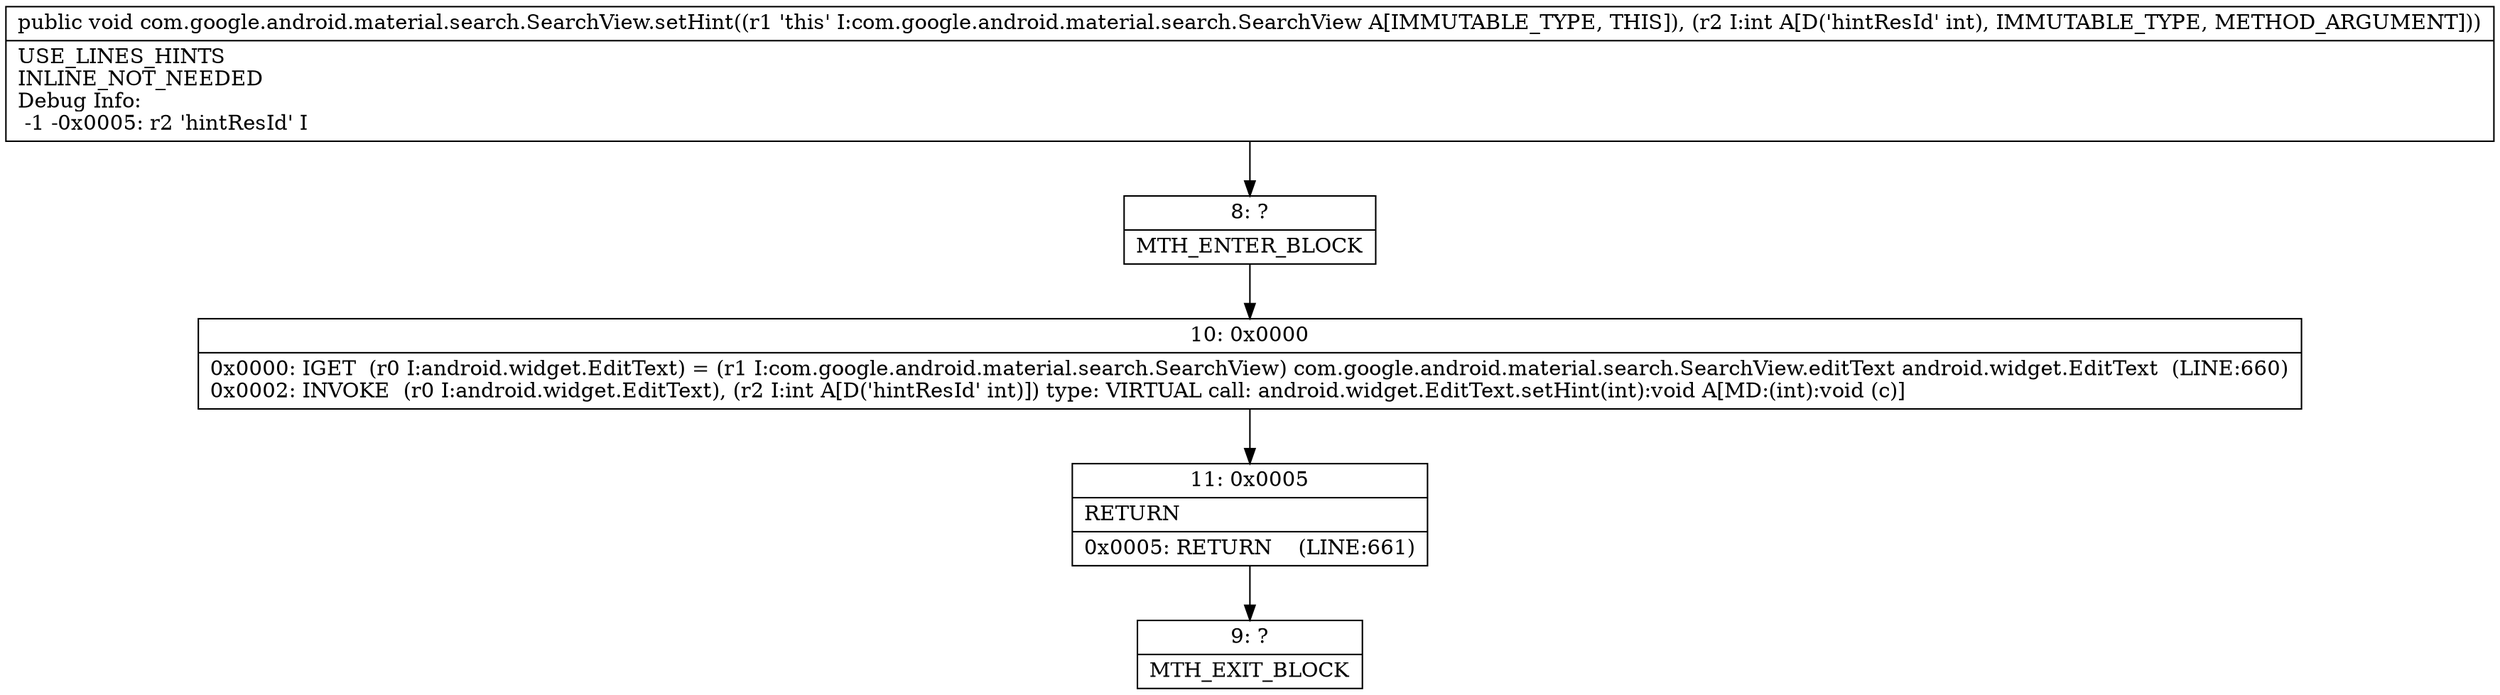 digraph "CFG forcom.google.android.material.search.SearchView.setHint(I)V" {
Node_8 [shape=record,label="{8\:\ ?|MTH_ENTER_BLOCK\l}"];
Node_10 [shape=record,label="{10\:\ 0x0000|0x0000: IGET  (r0 I:android.widget.EditText) = (r1 I:com.google.android.material.search.SearchView) com.google.android.material.search.SearchView.editText android.widget.EditText  (LINE:660)\l0x0002: INVOKE  (r0 I:android.widget.EditText), (r2 I:int A[D('hintResId' int)]) type: VIRTUAL call: android.widget.EditText.setHint(int):void A[MD:(int):void (c)]\l}"];
Node_11 [shape=record,label="{11\:\ 0x0005|RETURN\l|0x0005: RETURN    (LINE:661)\l}"];
Node_9 [shape=record,label="{9\:\ ?|MTH_EXIT_BLOCK\l}"];
MethodNode[shape=record,label="{public void com.google.android.material.search.SearchView.setHint((r1 'this' I:com.google.android.material.search.SearchView A[IMMUTABLE_TYPE, THIS]), (r2 I:int A[D('hintResId' int), IMMUTABLE_TYPE, METHOD_ARGUMENT]))  | USE_LINES_HINTS\lINLINE_NOT_NEEDED\lDebug Info:\l  \-1 \-0x0005: r2 'hintResId' I\l}"];
MethodNode -> Node_8;Node_8 -> Node_10;
Node_10 -> Node_11;
Node_11 -> Node_9;
}


